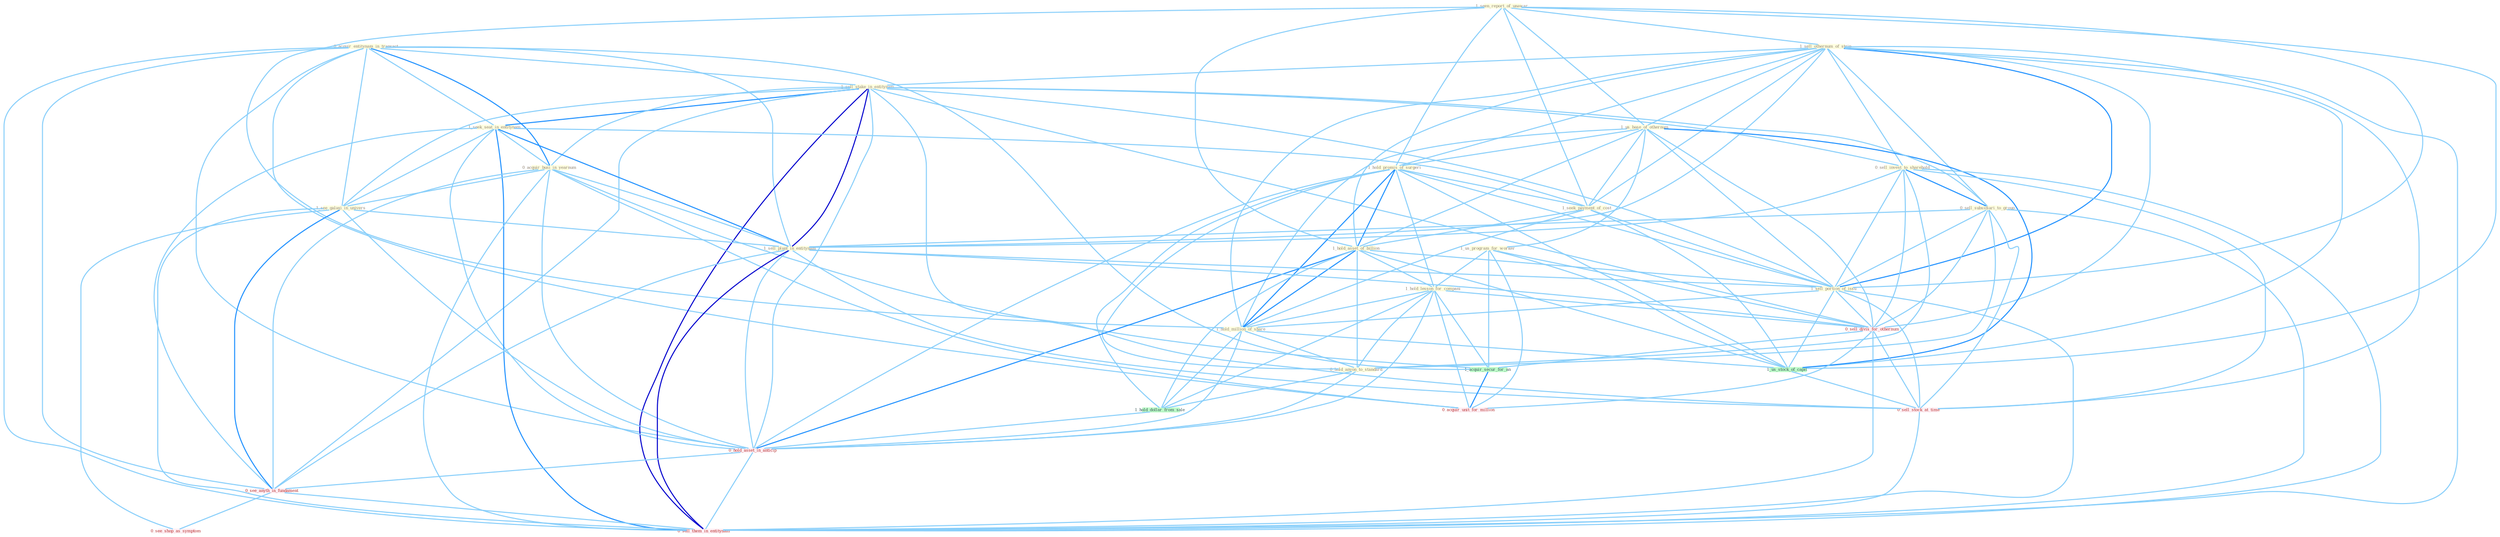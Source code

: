 Graph G{ 
    node
    [shape=polygon,style=filled,width=.5,height=.06,color="#BDFCC9",fixedsize=true,fontsize=4,
    fontcolor="#2f4f4f"];
    {node
    [color="#ffffe0", fontcolor="#8b7d6b"] "0_acquir_entitynam_in_transact " "1_seen_report_of_unawar " "1_sell_othernum_of_strip " "1_us_base_of_othernum " "1_sell_stake_in_entitynam " "1_seek_seat_in_entitynam " "0_acquir_busi_in_yearnum " "1_see_galaxi_in_univers " "1_hold_promis_of_surgeri " "1_seek_payment_of_cost " "1_us_program_for_worker " "0_sell_invest_to_sharehold " "1_hold_asset_of_billion " "0_sell_subsidiari_to_group " "1_sell_plant_in_entitynam " "1_hold_lesson_for_compani " "1_sell_portion_of_issu " "1_hold_million_of_share " "0_hold_anyon_to_standard "}
{node [color="#fff0f5", fontcolor="#b22222"] "0_sell_divis_for_othernum " "0_hold_asset_in_anticip " "0_sell_stock_at_time " "0_see_anyth_in_fundament " "0_acquir_unit_for_million " "0_see_shop_as_symptom " "0_sell_them_in_entitynam "}
edge [color="#B0E2FF"];

	"0_acquir_entitynam_in_transact " -- "1_sell_stake_in_entitynam " [w="1", color="#87cefa" ];
	"0_acquir_entitynam_in_transact " -- "1_seek_seat_in_entitynam " [w="1", color="#87cefa" ];
	"0_acquir_entitynam_in_transact " -- "0_acquir_busi_in_yearnum " [w="2", color="#1e90ff" , len=0.8];
	"0_acquir_entitynam_in_transact " -- "1_see_galaxi_in_univers " [w="1", color="#87cefa" ];
	"0_acquir_entitynam_in_transact " -- "1_sell_plant_in_entitynam " [w="1", color="#87cefa" ];
	"0_acquir_entitynam_in_transact " -- "1_acquir_secur_for_an " [w="1", color="#87cefa" ];
	"0_acquir_entitynam_in_transact " -- "0_hold_asset_in_anticip " [w="1", color="#87cefa" ];
	"0_acquir_entitynam_in_transact " -- "0_see_anyth_in_fundament " [w="1", color="#87cefa" ];
	"0_acquir_entitynam_in_transact " -- "0_acquir_unit_for_million " [w="1", color="#87cefa" ];
	"0_acquir_entitynam_in_transact " -- "0_sell_them_in_entitynam " [w="1", color="#87cefa" ];
	"1_seen_report_of_unawar " -- "1_sell_othernum_of_strip " [w="1", color="#87cefa" ];
	"1_seen_report_of_unawar " -- "1_us_base_of_othernum " [w="1", color="#87cefa" ];
	"1_seen_report_of_unawar " -- "1_hold_promis_of_surgeri " [w="1", color="#87cefa" ];
	"1_seen_report_of_unawar " -- "1_seek_payment_of_cost " [w="1", color="#87cefa" ];
	"1_seen_report_of_unawar " -- "1_hold_asset_of_billion " [w="1", color="#87cefa" ];
	"1_seen_report_of_unawar " -- "1_sell_portion_of_issu " [w="1", color="#87cefa" ];
	"1_seen_report_of_unawar " -- "1_hold_million_of_share " [w="1", color="#87cefa" ];
	"1_seen_report_of_unawar " -- "1_us_stock_of_capit " [w="1", color="#87cefa" ];
	"1_sell_othernum_of_strip " -- "1_us_base_of_othernum " [w="1", color="#87cefa" ];
	"1_sell_othernum_of_strip " -- "1_sell_stake_in_entitynam " [w="1", color="#87cefa" ];
	"1_sell_othernum_of_strip " -- "1_hold_promis_of_surgeri " [w="1", color="#87cefa" ];
	"1_sell_othernum_of_strip " -- "1_seek_payment_of_cost " [w="1", color="#87cefa" ];
	"1_sell_othernum_of_strip " -- "0_sell_invest_to_sharehold " [w="1", color="#87cefa" ];
	"1_sell_othernum_of_strip " -- "1_hold_asset_of_billion " [w="1", color="#87cefa" ];
	"1_sell_othernum_of_strip " -- "0_sell_subsidiari_to_group " [w="1", color="#87cefa" ];
	"1_sell_othernum_of_strip " -- "1_sell_plant_in_entitynam " [w="1", color="#87cefa" ];
	"1_sell_othernum_of_strip " -- "1_sell_portion_of_issu " [w="2", color="#1e90ff" , len=0.8];
	"1_sell_othernum_of_strip " -- "1_hold_million_of_share " [w="1", color="#87cefa" ];
	"1_sell_othernum_of_strip " -- "0_sell_divis_for_othernum " [w="1", color="#87cefa" ];
	"1_sell_othernum_of_strip " -- "1_us_stock_of_capit " [w="1", color="#87cefa" ];
	"1_sell_othernum_of_strip " -- "0_sell_stock_at_time " [w="1", color="#87cefa" ];
	"1_sell_othernum_of_strip " -- "0_sell_them_in_entitynam " [w="1", color="#87cefa" ];
	"1_us_base_of_othernum " -- "1_hold_promis_of_surgeri " [w="1", color="#87cefa" ];
	"1_us_base_of_othernum " -- "1_seek_payment_of_cost " [w="1", color="#87cefa" ];
	"1_us_base_of_othernum " -- "1_us_program_for_worker " [w="1", color="#87cefa" ];
	"1_us_base_of_othernum " -- "1_hold_asset_of_billion " [w="1", color="#87cefa" ];
	"1_us_base_of_othernum " -- "1_sell_portion_of_issu " [w="1", color="#87cefa" ];
	"1_us_base_of_othernum " -- "1_hold_million_of_share " [w="1", color="#87cefa" ];
	"1_us_base_of_othernum " -- "0_sell_divis_for_othernum " [w="1", color="#87cefa" ];
	"1_us_base_of_othernum " -- "1_us_stock_of_capit " [w="2", color="#1e90ff" , len=0.8];
	"1_sell_stake_in_entitynam " -- "1_seek_seat_in_entitynam " [w="2", color="#1e90ff" , len=0.8];
	"1_sell_stake_in_entitynam " -- "0_acquir_busi_in_yearnum " [w="1", color="#87cefa" ];
	"1_sell_stake_in_entitynam " -- "1_see_galaxi_in_univers " [w="1", color="#87cefa" ];
	"1_sell_stake_in_entitynam " -- "0_sell_invest_to_sharehold " [w="1", color="#87cefa" ];
	"1_sell_stake_in_entitynam " -- "0_sell_subsidiari_to_group " [w="1", color="#87cefa" ];
	"1_sell_stake_in_entitynam " -- "1_sell_plant_in_entitynam " [w="3", color="#0000cd" , len=0.6];
	"1_sell_stake_in_entitynam " -- "1_sell_portion_of_issu " [w="1", color="#87cefa" ];
	"1_sell_stake_in_entitynam " -- "0_sell_divis_for_othernum " [w="1", color="#87cefa" ];
	"1_sell_stake_in_entitynam " -- "0_hold_asset_in_anticip " [w="1", color="#87cefa" ];
	"1_sell_stake_in_entitynam " -- "0_sell_stock_at_time " [w="1", color="#87cefa" ];
	"1_sell_stake_in_entitynam " -- "0_see_anyth_in_fundament " [w="1", color="#87cefa" ];
	"1_sell_stake_in_entitynam " -- "0_sell_them_in_entitynam " [w="3", color="#0000cd" , len=0.6];
	"1_seek_seat_in_entitynam " -- "0_acquir_busi_in_yearnum " [w="1", color="#87cefa" ];
	"1_seek_seat_in_entitynam " -- "1_see_galaxi_in_univers " [w="1", color="#87cefa" ];
	"1_seek_seat_in_entitynam " -- "1_seek_payment_of_cost " [w="1", color="#87cefa" ];
	"1_seek_seat_in_entitynam " -- "1_sell_plant_in_entitynam " [w="2", color="#1e90ff" , len=0.8];
	"1_seek_seat_in_entitynam " -- "0_hold_asset_in_anticip " [w="1", color="#87cefa" ];
	"1_seek_seat_in_entitynam " -- "0_see_anyth_in_fundament " [w="1", color="#87cefa" ];
	"1_seek_seat_in_entitynam " -- "0_sell_them_in_entitynam " [w="2", color="#1e90ff" , len=0.8];
	"0_acquir_busi_in_yearnum " -- "1_see_galaxi_in_univers " [w="1", color="#87cefa" ];
	"0_acquir_busi_in_yearnum " -- "1_sell_plant_in_entitynam " [w="1", color="#87cefa" ];
	"0_acquir_busi_in_yearnum " -- "1_acquir_secur_for_an " [w="1", color="#87cefa" ];
	"0_acquir_busi_in_yearnum " -- "0_hold_asset_in_anticip " [w="1", color="#87cefa" ];
	"0_acquir_busi_in_yearnum " -- "0_see_anyth_in_fundament " [w="1", color="#87cefa" ];
	"0_acquir_busi_in_yearnum " -- "0_acquir_unit_for_million " [w="1", color="#87cefa" ];
	"0_acquir_busi_in_yearnum " -- "0_sell_them_in_entitynam " [w="1", color="#87cefa" ];
	"1_see_galaxi_in_univers " -- "1_sell_plant_in_entitynam " [w="1", color="#87cefa" ];
	"1_see_galaxi_in_univers " -- "0_hold_asset_in_anticip " [w="1", color="#87cefa" ];
	"1_see_galaxi_in_univers " -- "0_see_anyth_in_fundament " [w="2", color="#1e90ff" , len=0.8];
	"1_see_galaxi_in_univers " -- "0_see_shop_as_symptom " [w="1", color="#87cefa" ];
	"1_see_galaxi_in_univers " -- "0_sell_them_in_entitynam " [w="1", color="#87cefa" ];
	"1_hold_promis_of_surgeri " -- "1_seek_payment_of_cost " [w="1", color="#87cefa" ];
	"1_hold_promis_of_surgeri " -- "1_hold_asset_of_billion " [w="2", color="#1e90ff" , len=0.8];
	"1_hold_promis_of_surgeri " -- "1_hold_lesson_for_compani " [w="1", color="#87cefa" ];
	"1_hold_promis_of_surgeri " -- "1_sell_portion_of_issu " [w="1", color="#87cefa" ];
	"1_hold_promis_of_surgeri " -- "1_hold_million_of_share " [w="2", color="#1e90ff" , len=0.8];
	"1_hold_promis_of_surgeri " -- "0_hold_anyon_to_standard " [w="1", color="#87cefa" ];
	"1_hold_promis_of_surgeri " -- "1_us_stock_of_capit " [w="1", color="#87cefa" ];
	"1_hold_promis_of_surgeri " -- "1_hold_dollar_from_sale " [w="1", color="#87cefa" ];
	"1_hold_promis_of_surgeri " -- "0_hold_asset_in_anticip " [w="1", color="#87cefa" ];
	"1_seek_payment_of_cost " -- "1_hold_asset_of_billion " [w="1", color="#87cefa" ];
	"1_seek_payment_of_cost " -- "1_sell_portion_of_issu " [w="1", color="#87cefa" ];
	"1_seek_payment_of_cost " -- "1_hold_million_of_share " [w="1", color="#87cefa" ];
	"1_seek_payment_of_cost " -- "1_us_stock_of_capit " [w="1", color="#87cefa" ];
	"1_us_program_for_worker " -- "1_hold_lesson_for_compani " [w="1", color="#87cefa" ];
	"1_us_program_for_worker " -- "0_sell_divis_for_othernum " [w="1", color="#87cefa" ];
	"1_us_program_for_worker " -- "1_acquir_secur_for_an " [w="1", color="#87cefa" ];
	"1_us_program_for_worker " -- "1_us_stock_of_capit " [w="1", color="#87cefa" ];
	"1_us_program_for_worker " -- "0_acquir_unit_for_million " [w="1", color="#87cefa" ];
	"0_sell_invest_to_sharehold " -- "0_sell_subsidiari_to_group " [w="2", color="#1e90ff" , len=0.8];
	"0_sell_invest_to_sharehold " -- "1_sell_plant_in_entitynam " [w="1", color="#87cefa" ];
	"0_sell_invest_to_sharehold " -- "1_sell_portion_of_issu " [w="1", color="#87cefa" ];
	"0_sell_invest_to_sharehold " -- "0_hold_anyon_to_standard " [w="1", color="#87cefa" ];
	"0_sell_invest_to_sharehold " -- "0_sell_divis_for_othernum " [w="1", color="#87cefa" ];
	"0_sell_invest_to_sharehold " -- "0_sell_stock_at_time " [w="1", color="#87cefa" ];
	"0_sell_invest_to_sharehold " -- "0_sell_them_in_entitynam " [w="1", color="#87cefa" ];
	"1_hold_asset_of_billion " -- "1_hold_lesson_for_compani " [w="1", color="#87cefa" ];
	"1_hold_asset_of_billion " -- "1_sell_portion_of_issu " [w="1", color="#87cefa" ];
	"1_hold_asset_of_billion " -- "1_hold_million_of_share " [w="2", color="#1e90ff" , len=0.8];
	"1_hold_asset_of_billion " -- "0_hold_anyon_to_standard " [w="1", color="#87cefa" ];
	"1_hold_asset_of_billion " -- "1_us_stock_of_capit " [w="1", color="#87cefa" ];
	"1_hold_asset_of_billion " -- "1_hold_dollar_from_sale " [w="1", color="#87cefa" ];
	"1_hold_asset_of_billion " -- "0_hold_asset_in_anticip " [w="2", color="#1e90ff" , len=0.8];
	"0_sell_subsidiari_to_group " -- "1_sell_plant_in_entitynam " [w="1", color="#87cefa" ];
	"0_sell_subsidiari_to_group " -- "1_sell_portion_of_issu " [w="1", color="#87cefa" ];
	"0_sell_subsidiari_to_group " -- "0_hold_anyon_to_standard " [w="1", color="#87cefa" ];
	"0_sell_subsidiari_to_group " -- "0_sell_divis_for_othernum " [w="1", color="#87cefa" ];
	"0_sell_subsidiari_to_group " -- "0_sell_stock_at_time " [w="1", color="#87cefa" ];
	"0_sell_subsidiari_to_group " -- "0_sell_them_in_entitynam " [w="1", color="#87cefa" ];
	"1_sell_plant_in_entitynam " -- "1_sell_portion_of_issu " [w="1", color="#87cefa" ];
	"1_sell_plant_in_entitynam " -- "0_sell_divis_for_othernum " [w="1", color="#87cefa" ];
	"1_sell_plant_in_entitynam " -- "0_hold_asset_in_anticip " [w="1", color="#87cefa" ];
	"1_sell_plant_in_entitynam " -- "0_sell_stock_at_time " [w="1", color="#87cefa" ];
	"1_sell_plant_in_entitynam " -- "0_see_anyth_in_fundament " [w="1", color="#87cefa" ];
	"1_sell_plant_in_entitynam " -- "0_sell_them_in_entitynam " [w="3", color="#0000cd" , len=0.6];
	"1_hold_lesson_for_compani " -- "1_hold_million_of_share " [w="1", color="#87cefa" ];
	"1_hold_lesson_for_compani " -- "0_hold_anyon_to_standard " [w="1", color="#87cefa" ];
	"1_hold_lesson_for_compani " -- "0_sell_divis_for_othernum " [w="1", color="#87cefa" ];
	"1_hold_lesson_for_compani " -- "1_acquir_secur_for_an " [w="1", color="#87cefa" ];
	"1_hold_lesson_for_compani " -- "1_hold_dollar_from_sale " [w="1", color="#87cefa" ];
	"1_hold_lesson_for_compani " -- "0_hold_asset_in_anticip " [w="1", color="#87cefa" ];
	"1_hold_lesson_for_compani " -- "0_acquir_unit_for_million " [w="1", color="#87cefa" ];
	"1_sell_portion_of_issu " -- "1_hold_million_of_share " [w="1", color="#87cefa" ];
	"1_sell_portion_of_issu " -- "0_sell_divis_for_othernum " [w="1", color="#87cefa" ];
	"1_sell_portion_of_issu " -- "1_us_stock_of_capit " [w="1", color="#87cefa" ];
	"1_sell_portion_of_issu " -- "0_sell_stock_at_time " [w="1", color="#87cefa" ];
	"1_sell_portion_of_issu " -- "0_sell_them_in_entitynam " [w="1", color="#87cefa" ];
	"1_hold_million_of_share " -- "0_hold_anyon_to_standard " [w="1", color="#87cefa" ];
	"1_hold_million_of_share " -- "1_us_stock_of_capit " [w="1", color="#87cefa" ];
	"1_hold_million_of_share " -- "1_hold_dollar_from_sale " [w="1", color="#87cefa" ];
	"1_hold_million_of_share " -- "0_hold_asset_in_anticip " [w="1", color="#87cefa" ];
	"0_hold_anyon_to_standard " -- "1_hold_dollar_from_sale " [w="1", color="#87cefa" ];
	"0_hold_anyon_to_standard " -- "0_hold_asset_in_anticip " [w="1", color="#87cefa" ];
	"0_sell_divis_for_othernum " -- "1_acquir_secur_for_an " [w="1", color="#87cefa" ];
	"0_sell_divis_for_othernum " -- "0_sell_stock_at_time " [w="1", color="#87cefa" ];
	"0_sell_divis_for_othernum " -- "0_acquir_unit_for_million " [w="1", color="#87cefa" ];
	"0_sell_divis_for_othernum " -- "0_sell_them_in_entitynam " [w="1", color="#87cefa" ];
	"1_acquir_secur_for_an " -- "0_acquir_unit_for_million " [w="2", color="#1e90ff" , len=0.8];
	"1_us_stock_of_capit " -- "0_sell_stock_at_time " [w="1", color="#87cefa" ];
	"1_hold_dollar_from_sale " -- "0_hold_asset_in_anticip " [w="1", color="#87cefa" ];
	"0_hold_asset_in_anticip " -- "0_see_anyth_in_fundament " [w="1", color="#87cefa" ];
	"0_hold_asset_in_anticip " -- "0_sell_them_in_entitynam " [w="1", color="#87cefa" ];
	"0_sell_stock_at_time " -- "0_sell_them_in_entitynam " [w="1", color="#87cefa" ];
	"0_see_anyth_in_fundament " -- "0_see_shop_as_symptom " [w="1", color="#87cefa" ];
	"0_see_anyth_in_fundament " -- "0_sell_them_in_entitynam " [w="1", color="#87cefa" ];
}